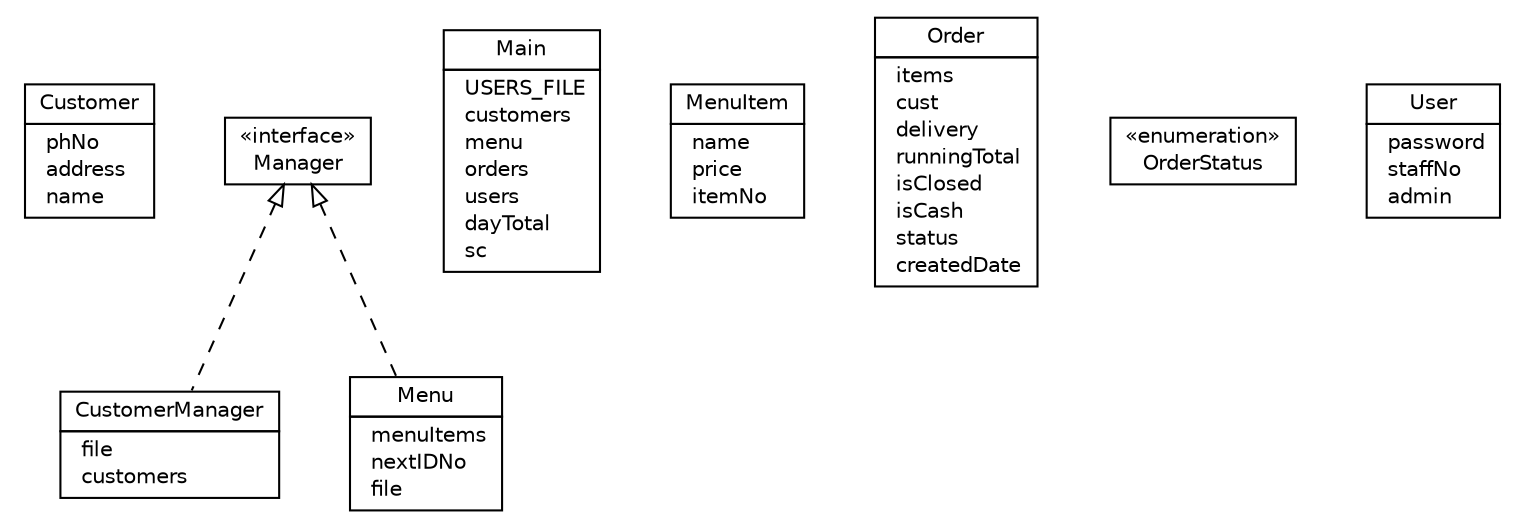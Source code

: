 #!/usr/local/bin/dot
#
# Class diagram 
# Generated by UMLGraph version 1.6 (http://www.umlgraph.org/)
#

digraph G {
	edge [fontname="Helvetica",fontsize=10,labelfontname="Helvetica",labelfontsize=10];
	node [fontname="Helvetica",fontsize=10,shape=plaintext];
	nodesep=0.25;
	ranksep=0.5;
	// au.edu.griffith.ict.Customer
	c0 [label=<<table title="au.edu.griffith.ict.Customer" border="0" cellborder="1" cellspacing="0" cellpadding="2" port="p" href="./Customer.html">
		<tr><td><table border="0" cellspacing="0" cellpadding="1">
<tr><td align="center" balign="center"> Customer </td></tr>
		</table></td></tr>
		<tr><td><table border="0" cellspacing="0" cellpadding="1">
<tr><td align="left" balign="left">  phNo </td></tr>
<tr><td align="left" balign="left">  address </td></tr>
<tr><td align="left" balign="left">  name </td></tr>
		</table></td></tr>
		</table>>, URL="./Customer.html", fontname="Helvetica", fontcolor="black", fontsize=10.0];
	// au.edu.griffith.ict.CustomerManager
	c1 [label=<<table title="au.edu.griffith.ict.CustomerManager" border="0" cellborder="1" cellspacing="0" cellpadding="2" port="p" href="./CustomerManager.html">
		<tr><td><table border="0" cellspacing="0" cellpadding="1">
<tr><td align="center" balign="center"> CustomerManager </td></tr>
		</table></td></tr>
		<tr><td><table border="0" cellspacing="0" cellpadding="1">
<tr><td align="left" balign="left">  file </td></tr>
<tr><td align="left" balign="left">  customers </td></tr>
		</table></td></tr>
		</table>>, URL="./CustomerManager.html", fontname="Helvetica", fontcolor="black", fontsize=10.0];
	// au.edu.griffith.ict.Main
	c2 [label=<<table title="au.edu.griffith.ict.Main" border="0" cellborder="1" cellspacing="0" cellpadding="2" port="p" href="./Main.html">
		<tr><td><table border="0" cellspacing="0" cellpadding="1">
<tr><td align="center" balign="center"> Main </td></tr>
		</table></td></tr>
		<tr><td><table border="0" cellspacing="0" cellpadding="1">
<tr><td align="left" balign="left">  USERS_FILE </td></tr>
<tr><td align="left" balign="left">  customers </td></tr>
<tr><td align="left" balign="left">  menu </td></tr>
<tr><td align="left" balign="left">  orders </td></tr>
<tr><td align="left" balign="left">  users </td></tr>
<tr><td align="left" balign="left">  dayTotal </td></tr>
<tr><td align="left" balign="left">  sc </td></tr>
		</table></td></tr>
		</table>>, URL="./Main.html", fontname="Helvetica", fontcolor="black", fontsize=10.0];
	// au.edu.griffith.ict.Manager
	c3 [label=<<table title="au.edu.griffith.ict.Manager" border="0" cellborder="1" cellspacing="0" cellpadding="2" port="p" href="./Manager.html">
		<tr><td><table border="0" cellspacing="0" cellpadding="1">
<tr><td align="center" balign="center"> &#171;interface&#187; </td></tr>
<tr><td align="center" balign="center"> Manager </td></tr>
		</table></td></tr>
		</table>>, URL="./Manager.html", fontname="Helvetica", fontcolor="black", fontsize=10.0];
	// au.edu.griffith.ict.MenuItem
	c4 [label=<<table title="au.edu.griffith.ict.MenuItem" border="0" cellborder="1" cellspacing="0" cellpadding="2" port="p" href="./MenuItem.html">
		<tr><td><table border="0" cellspacing="0" cellpadding="1">
<tr><td align="center" balign="center"> MenuItem </td></tr>
		</table></td></tr>
		<tr><td><table border="0" cellspacing="0" cellpadding="1">
<tr><td align="left" balign="left">  name </td></tr>
<tr><td align="left" balign="left">  price </td></tr>
<tr><td align="left" balign="left">  itemNo </td></tr>
		</table></td></tr>
		</table>>, URL="./MenuItem.html", fontname="Helvetica", fontcolor="black", fontsize=10.0];
	// au.edu.griffith.ict.Menu
	c5 [label=<<table title="au.edu.griffith.ict.Menu" border="0" cellborder="1" cellspacing="0" cellpadding="2" port="p" href="./Menu.html">
		<tr><td><table border="0" cellspacing="0" cellpadding="1">
<tr><td align="center" balign="center"> Menu </td></tr>
		</table></td></tr>
		<tr><td><table border="0" cellspacing="0" cellpadding="1">
<tr><td align="left" balign="left">  menuItems </td></tr>
<tr><td align="left" balign="left">  nextIDNo </td></tr>
<tr><td align="left" balign="left">  file </td></tr>
		</table></td></tr>
		</table>>, URL="./Menu.html", fontname="Helvetica", fontcolor="black", fontsize=10.0];
	// au.edu.griffith.ict.Order
	c6 [label=<<table title="au.edu.griffith.ict.Order" border="0" cellborder="1" cellspacing="0" cellpadding="2" port="p" href="./Order.html">
		<tr><td><table border="0" cellspacing="0" cellpadding="1">
<tr><td align="center" balign="center"> Order </td></tr>
		</table></td></tr>
		<tr><td><table border="0" cellspacing="0" cellpadding="1">
<tr><td align="left" balign="left">  items </td></tr>
<tr><td align="left" balign="left">  cust </td></tr>
<tr><td align="left" balign="left">  delivery </td></tr>
<tr><td align="left" balign="left">  runningTotal </td></tr>
<tr><td align="left" balign="left">  isClosed </td></tr>
<tr><td align="left" balign="left">  isCash </td></tr>
<tr><td align="left" balign="left">  status </td></tr>
<tr><td align="left" balign="left">  createdDate </td></tr>
		</table></td></tr>
		</table>>, URL="./Order.html", fontname="Helvetica", fontcolor="black", fontsize=10.0];
	// au.edu.griffith.ict.OrderStatus
	c7 [label=<<table title="au.edu.griffith.ict.OrderStatus" border="0" cellborder="1" cellspacing="0" cellpadding="2" port="p" href="./OrderStatus.html">
		<tr><td><table border="0" cellspacing="0" cellpadding="1">
<tr><td align="center" balign="center"> &#171;enumeration&#187; </td></tr>
<tr><td align="center" balign="center"> OrderStatus </td></tr>
		</table></td></tr>
		</table>>, URL="./OrderStatus.html", fontname="Helvetica", fontcolor="black", fontsize=10.0];
	// au.edu.griffith.ict.User
	c8 [label=<<table title="au.edu.griffith.ict.User" border="0" cellborder="1" cellspacing="0" cellpadding="2" port="p" href="./User.html">
		<tr><td><table border="0" cellspacing="0" cellpadding="1">
<tr><td align="center" balign="center"> User </td></tr>
		</table></td></tr>
		<tr><td><table border="0" cellspacing="0" cellpadding="1">
<tr><td align="left" balign="left">  password </td></tr>
<tr><td align="left" balign="left">  staffNo </td></tr>
<tr><td align="left" balign="left">  admin </td></tr>
		</table></td></tr>
		</table>>, URL="./User.html", fontname="Helvetica", fontcolor="black", fontsize=10.0];
	//au.edu.griffith.ict.CustomerManager implements au.edu.griffith.ict.Manager
	c3:p -> c1:p [dir=back,arrowtail=empty,style=dashed];
	//au.edu.griffith.ict.Menu implements au.edu.griffith.ict.Manager
	c3:p -> c5:p [dir=back,arrowtail=empty,style=dashed];
}

